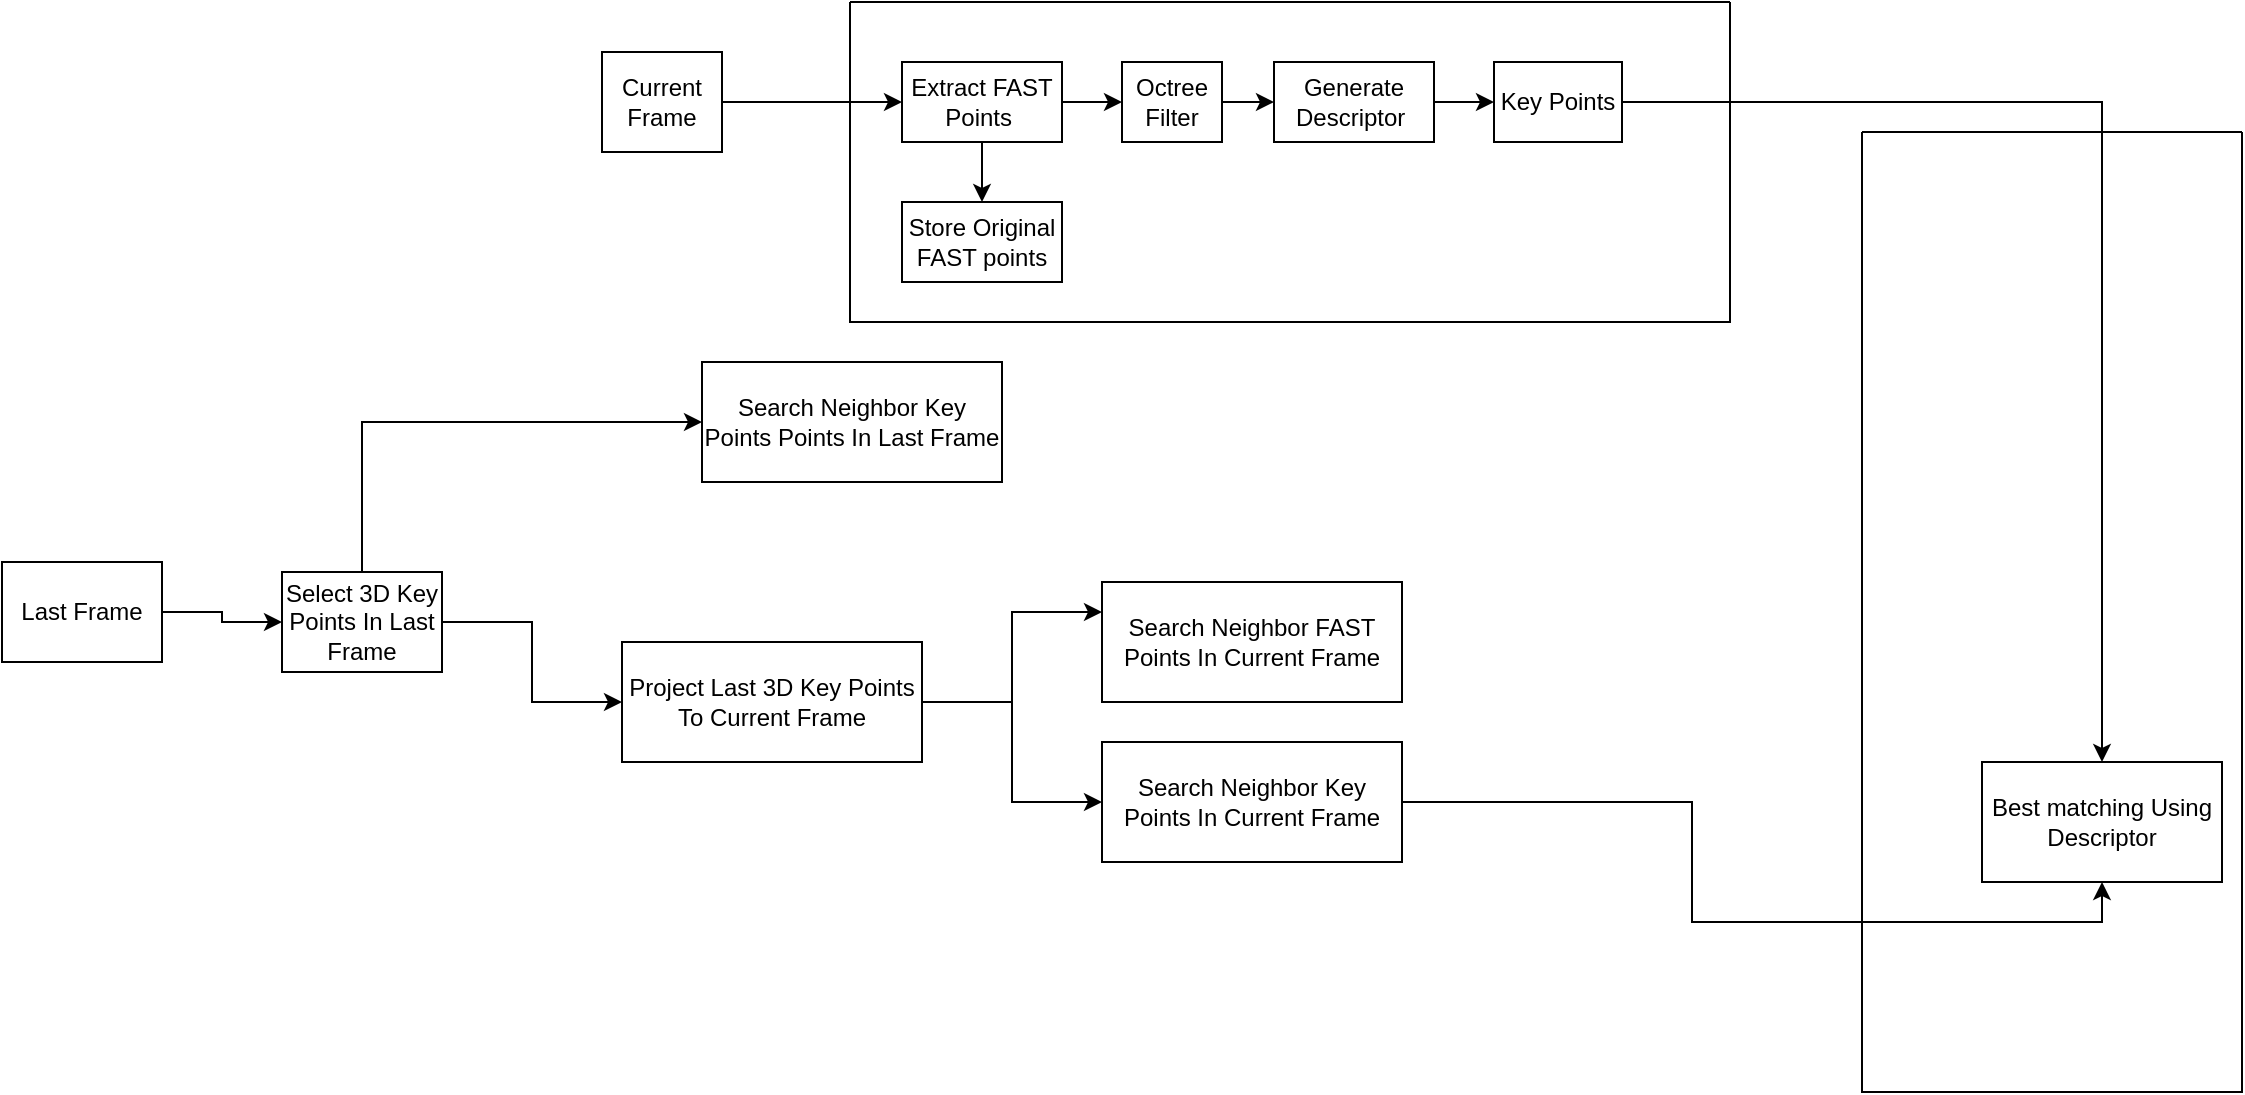 <mxfile version="26.0.5">
  <diagram name="第 1 页" id="1Tfa7L_At4pF71FGWeEv">
    <mxGraphModel dx="2257" dy="748" grid="1" gridSize="10" guides="1" tooltips="1" connect="1" arrows="1" fold="1" page="1" pageScale="1" pageWidth="827" pageHeight="1169" math="0" shadow="0">
      <root>
        <mxCell id="0" />
        <mxCell id="1" parent="0" />
        <mxCell id="XvO7fo_fdQMZP-SOIAJt-8" style="edgeStyle=orthogonalEdgeStyle;rounded=0;orthogonalLoop=1;jettySize=auto;html=1;entryX=0;entryY=0.5;entryDx=0;entryDy=0;" edge="1" parent="1" source="XvO7fo_fdQMZP-SOIAJt-2" target="XvO7fo_fdQMZP-SOIAJt-3">
          <mxGeometry relative="1" as="geometry" />
        </mxCell>
        <mxCell id="XvO7fo_fdQMZP-SOIAJt-2" value="Current Frame" style="rounded=0;whiteSpace=wrap;html=1;" vertex="1" parent="1">
          <mxGeometry x="70" y="75" width="60" height="50" as="geometry" />
        </mxCell>
        <mxCell id="XvO7fo_fdQMZP-SOIAJt-16" value="" style="swimlane;startSize=0;" vertex="1" parent="1">
          <mxGeometry x="194" y="50" width="440" height="160" as="geometry">
            <mxRectangle x="194" y="30" width="50" height="40" as="alternateBounds" />
          </mxGeometry>
        </mxCell>
        <mxCell id="XvO7fo_fdQMZP-SOIAJt-45" style="edgeStyle=orthogonalEdgeStyle;rounded=0;orthogonalLoop=1;jettySize=auto;html=1;entryX=0.5;entryY=0;entryDx=0;entryDy=0;" edge="1" parent="XvO7fo_fdQMZP-SOIAJt-16" source="XvO7fo_fdQMZP-SOIAJt-3" target="XvO7fo_fdQMZP-SOIAJt-11">
          <mxGeometry relative="1" as="geometry" />
        </mxCell>
        <mxCell id="XvO7fo_fdQMZP-SOIAJt-3" value="E&lt;span style=&quot;background-color: transparent; color: light-dark(rgb(0, 0, 0), rgb(255, 255, 255));&quot;&gt;xtract FAST Points&amp;nbsp;&lt;/span&gt;" style="rounded=0;whiteSpace=wrap;html=1;" vertex="1" parent="XvO7fo_fdQMZP-SOIAJt-16">
          <mxGeometry x="26" y="30" width="80" height="40" as="geometry" />
        </mxCell>
        <mxCell id="XvO7fo_fdQMZP-SOIAJt-5" value="Octree Filter" style="rounded=0;whiteSpace=wrap;html=1;" vertex="1" parent="XvO7fo_fdQMZP-SOIAJt-16">
          <mxGeometry x="136" y="30" width="50" height="40" as="geometry" />
        </mxCell>
        <mxCell id="XvO7fo_fdQMZP-SOIAJt-6" value="&lt;span style=&quot;background-color: transparent; color: light-dark(rgb(0, 0, 0), rgb(255, 255, 255));&quot;&gt;Generate Descriptor&lt;/span&gt;&lt;span style=&quot;background-color: transparent; color: light-dark(rgb(0, 0, 0), rgb(255, 255, 255));&quot;&gt;&amp;nbsp;&lt;/span&gt;" style="rounded=0;whiteSpace=wrap;html=1;" vertex="1" parent="XvO7fo_fdQMZP-SOIAJt-16">
          <mxGeometry x="212" y="30" width="80" height="40" as="geometry" />
        </mxCell>
        <mxCell id="XvO7fo_fdQMZP-SOIAJt-12" value="Key Points" style="rounded=0;whiteSpace=wrap;html=1;" vertex="1" parent="XvO7fo_fdQMZP-SOIAJt-16">
          <mxGeometry x="322" y="30" width="64" height="40" as="geometry" />
        </mxCell>
        <mxCell id="XvO7fo_fdQMZP-SOIAJt-13" style="edgeStyle=orthogonalEdgeStyle;rounded=0;orthogonalLoop=1;jettySize=auto;html=1;" edge="1" parent="XvO7fo_fdQMZP-SOIAJt-16" source="XvO7fo_fdQMZP-SOIAJt-6" target="XvO7fo_fdQMZP-SOIAJt-12">
          <mxGeometry relative="1" as="geometry" />
        </mxCell>
        <mxCell id="XvO7fo_fdQMZP-SOIAJt-9" style="edgeStyle=orthogonalEdgeStyle;rounded=0;orthogonalLoop=1;jettySize=auto;html=1;" edge="1" parent="XvO7fo_fdQMZP-SOIAJt-16" source="XvO7fo_fdQMZP-SOIAJt-3" target="XvO7fo_fdQMZP-SOIAJt-5">
          <mxGeometry relative="1" as="geometry" />
        </mxCell>
        <mxCell id="XvO7fo_fdQMZP-SOIAJt-10" style="edgeStyle=orthogonalEdgeStyle;rounded=0;orthogonalLoop=1;jettySize=auto;html=1;" edge="1" parent="XvO7fo_fdQMZP-SOIAJt-16" source="XvO7fo_fdQMZP-SOIAJt-5" target="XvO7fo_fdQMZP-SOIAJt-6">
          <mxGeometry relative="1" as="geometry" />
        </mxCell>
        <mxCell id="XvO7fo_fdQMZP-SOIAJt-11" value="Store Original FAST points" style="rounded=0;whiteSpace=wrap;html=1;" vertex="1" parent="XvO7fo_fdQMZP-SOIAJt-16">
          <mxGeometry x="26" y="100" width="80" height="40" as="geometry" />
        </mxCell>
        <mxCell id="XvO7fo_fdQMZP-SOIAJt-20" value="" style="swimlane;startSize=0;" vertex="1" parent="1">
          <mxGeometry x="700" y="115" width="190" height="480" as="geometry">
            <mxRectangle x="680" y="190" width="50" height="40" as="alternateBounds" />
          </mxGeometry>
        </mxCell>
        <mxCell id="XvO7fo_fdQMZP-SOIAJt-23" value="Best matching Using Descriptor" style="rounded=0;whiteSpace=wrap;html=1;" vertex="1" parent="XvO7fo_fdQMZP-SOIAJt-20">
          <mxGeometry x="60" y="315" width="120" height="60" as="geometry" />
        </mxCell>
        <mxCell id="XvO7fo_fdQMZP-SOIAJt-24" style="edgeStyle=orthogonalEdgeStyle;rounded=0;orthogonalLoop=1;jettySize=auto;html=1;" edge="1" parent="1" source="XvO7fo_fdQMZP-SOIAJt-12" target="XvO7fo_fdQMZP-SOIAJt-23">
          <mxGeometry relative="1" as="geometry" />
        </mxCell>
        <mxCell id="XvO7fo_fdQMZP-SOIAJt-27" style="edgeStyle=orthogonalEdgeStyle;rounded=0;orthogonalLoop=1;jettySize=auto;html=1;" edge="1" parent="1" source="XvO7fo_fdQMZP-SOIAJt-25" target="XvO7fo_fdQMZP-SOIAJt-26">
          <mxGeometry relative="1" as="geometry" />
        </mxCell>
        <mxCell id="XvO7fo_fdQMZP-SOIAJt-25" value="Last Frame" style="rounded=0;whiteSpace=wrap;html=1;" vertex="1" parent="1">
          <mxGeometry x="-230" y="330" width="80" height="50" as="geometry" />
        </mxCell>
        <mxCell id="XvO7fo_fdQMZP-SOIAJt-30" style="edgeStyle=orthogonalEdgeStyle;rounded=0;orthogonalLoop=1;jettySize=auto;html=1;" edge="1" parent="1" source="XvO7fo_fdQMZP-SOIAJt-26" target="XvO7fo_fdQMZP-SOIAJt-22">
          <mxGeometry relative="1" as="geometry" />
        </mxCell>
        <mxCell id="XvO7fo_fdQMZP-SOIAJt-40" style="edgeStyle=orthogonalEdgeStyle;rounded=0;orthogonalLoop=1;jettySize=auto;html=1;" edge="1" parent="1" source="XvO7fo_fdQMZP-SOIAJt-26" target="XvO7fo_fdQMZP-SOIAJt-36">
          <mxGeometry relative="1" as="geometry">
            <Array as="points">
              <mxPoint x="-50" y="260" />
            </Array>
          </mxGeometry>
        </mxCell>
        <mxCell id="XvO7fo_fdQMZP-SOIAJt-26" value="S&lt;span style=&quot;background-color: transparent; color: light-dark(rgb(0, 0, 0), rgb(255, 255, 255));&quot;&gt;elect 3D Key Points In Last Frame&lt;/span&gt;" style="rounded=0;whiteSpace=wrap;html=1;" vertex="1" parent="1">
          <mxGeometry x="-90" y="335" width="80" height="50" as="geometry" />
        </mxCell>
        <mxCell id="XvO7fo_fdQMZP-SOIAJt-33" style="edgeStyle=orthogonalEdgeStyle;rounded=0;orthogonalLoop=1;jettySize=auto;html=1;entryX=0.5;entryY=1;entryDx=0;entryDy=0;" edge="1" parent="1" source="XvO7fo_fdQMZP-SOIAJt-31" target="XvO7fo_fdQMZP-SOIAJt-23">
          <mxGeometry relative="1" as="geometry" />
        </mxCell>
        <mxCell id="XvO7fo_fdQMZP-SOIAJt-44" style="edgeStyle=orthogonalEdgeStyle;rounded=0;orthogonalLoop=1;jettySize=auto;html=1;entryX=0;entryY=0.25;entryDx=0;entryDy=0;" edge="1" parent="1" source="XvO7fo_fdQMZP-SOIAJt-22" target="XvO7fo_fdQMZP-SOIAJt-41">
          <mxGeometry relative="1" as="geometry" />
        </mxCell>
        <mxCell id="XvO7fo_fdQMZP-SOIAJt-22" value="Project Last 3D Key Points To Current Frame" style="rounded=0;whiteSpace=wrap;html=1;" vertex="1" parent="1">
          <mxGeometry x="80" y="370" width="150" height="60" as="geometry" />
        </mxCell>
        <mxCell id="XvO7fo_fdQMZP-SOIAJt-31" value="Search Neighbor Key Points In Current Frame" style="rounded=0;whiteSpace=wrap;html=1;" vertex="1" parent="1">
          <mxGeometry x="320" y="420" width="150" height="60" as="geometry" />
        </mxCell>
        <mxCell id="XvO7fo_fdQMZP-SOIAJt-36" value="Search Neighbor Key Points Points In Last Frame" style="rounded=0;whiteSpace=wrap;html=1;" vertex="1" parent="1">
          <mxGeometry x="120" y="230" width="150" height="60" as="geometry" />
        </mxCell>
        <mxCell id="XvO7fo_fdQMZP-SOIAJt-37" style="edgeStyle=orthogonalEdgeStyle;rounded=0;orthogonalLoop=1;jettySize=auto;html=1;" edge="1" parent="1" source="XvO7fo_fdQMZP-SOIAJt-22" target="XvO7fo_fdQMZP-SOIAJt-31">
          <mxGeometry relative="1" as="geometry" />
        </mxCell>
        <mxCell id="XvO7fo_fdQMZP-SOIAJt-41" value="Search Neighbor FAST Points In Current Frame" style="rounded=0;whiteSpace=wrap;html=1;" vertex="1" parent="1">
          <mxGeometry x="320" y="340" width="150" height="60" as="geometry" />
        </mxCell>
      </root>
    </mxGraphModel>
  </diagram>
</mxfile>
